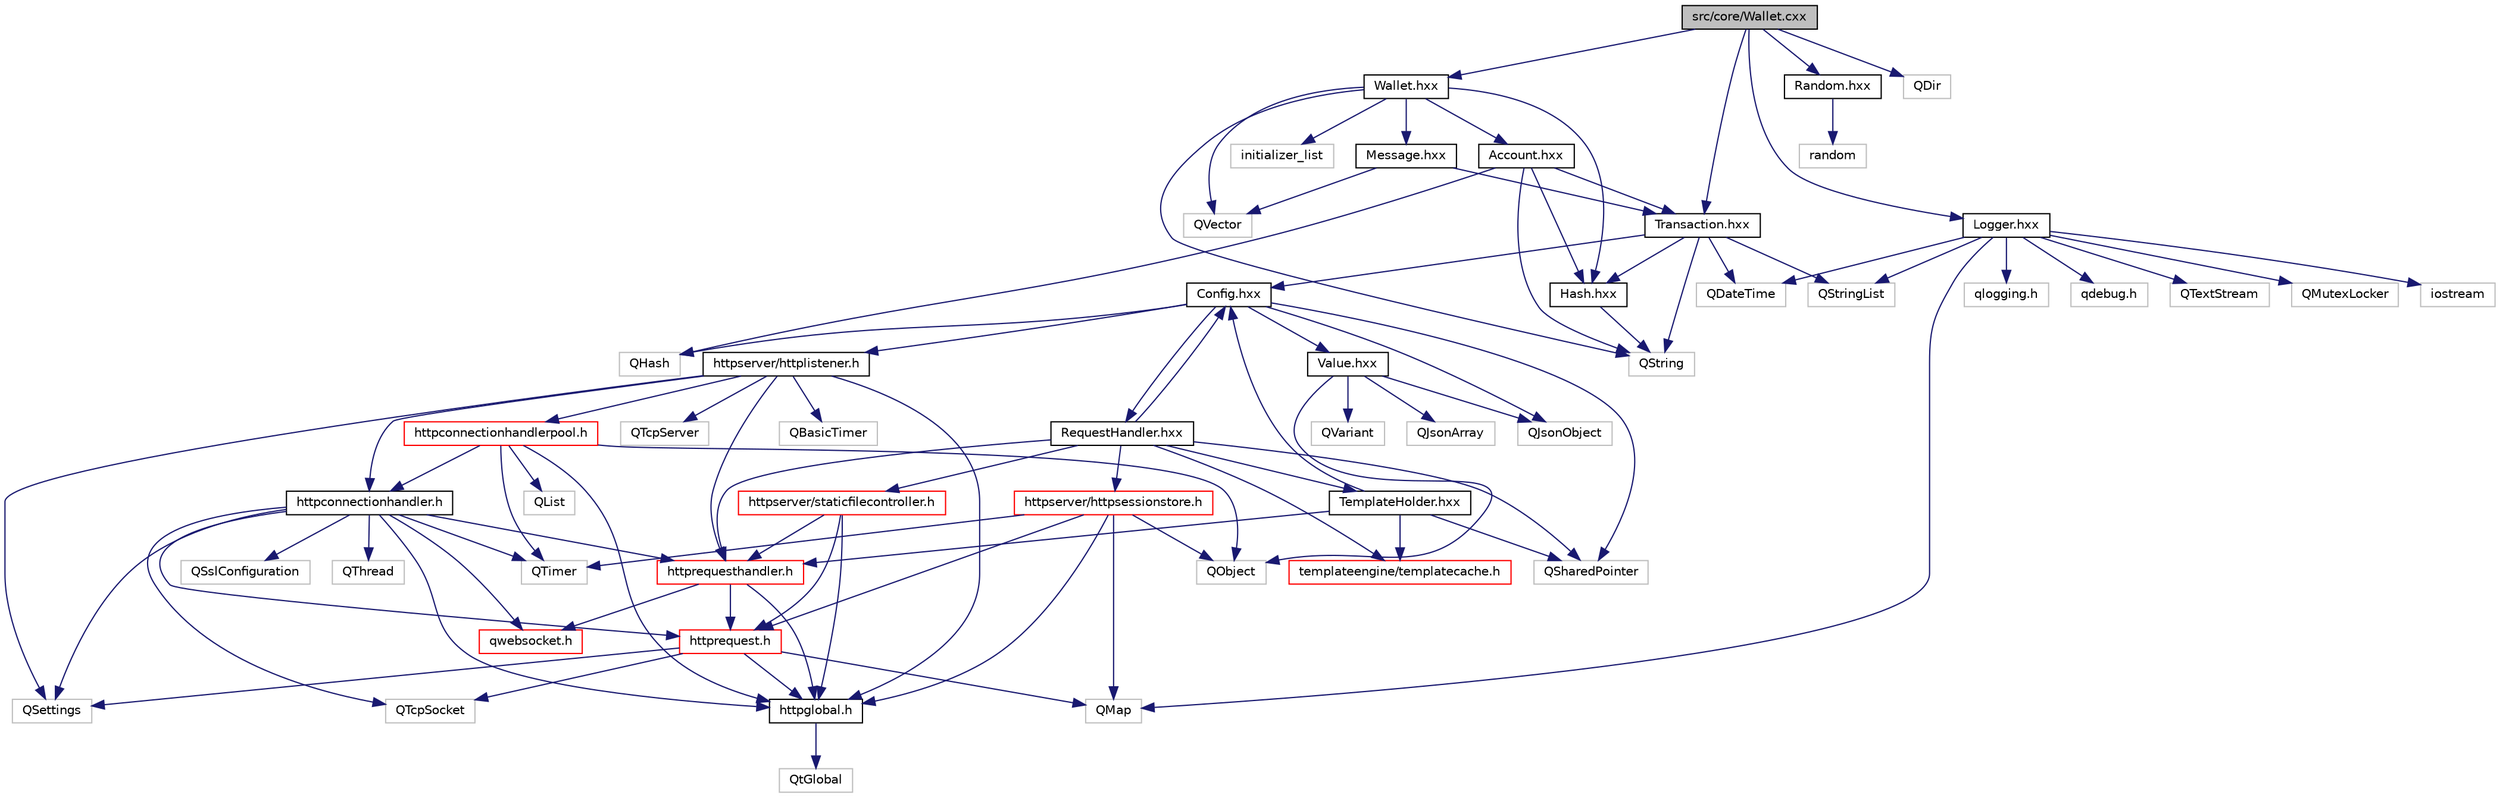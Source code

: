 digraph "src/core/Wallet.cxx"
{
  edge [fontname="Helvetica",fontsize="10",labelfontname="Helvetica",labelfontsize="10"];
  node [fontname="Helvetica",fontsize="10",shape=record];
  Node0 [label="src/core/Wallet.cxx",height=0.2,width=0.4,color="black", fillcolor="grey75", style="filled", fontcolor="black"];
  Node0 -> Node1 [color="midnightblue",fontsize="10",style="solid"];
  Node1 [label="Wallet.hxx",height=0.2,width=0.4,color="black", fillcolor="white", style="filled",URL="$_wallet_8hxx.html"];
  Node1 -> Node2 [color="midnightblue",fontsize="10",style="solid"];
  Node2 [label="Account.hxx",height=0.2,width=0.4,color="black", fillcolor="white", style="filled",URL="$_account_8hxx.html"];
  Node2 -> Node3 [color="midnightblue",fontsize="10",style="solid"];
  Node3 [label="Hash.hxx",height=0.2,width=0.4,color="black", fillcolor="white", style="filled",URL="$_hash_8hxx.html"];
  Node3 -> Node4 [color="midnightblue",fontsize="10",style="solid"];
  Node4 [label="QString",height=0.2,width=0.4,color="grey75", fillcolor="white", style="filled"];
  Node2 -> Node5 [color="midnightblue",fontsize="10",style="solid"];
  Node5 [label="Transaction.hxx",height=0.2,width=0.4,color="black", fillcolor="white", style="filled",URL="$_transaction_8hxx.html"];
  Node5 -> Node3 [color="midnightblue",fontsize="10",style="solid"];
  Node5 -> Node6 [color="midnightblue",fontsize="10",style="solid"];
  Node6 [label="Config.hxx",height=0.2,width=0.4,color="black", fillcolor="white", style="filled",URL="$_config_8hxx.html"];
  Node6 -> Node7 [color="midnightblue",fontsize="10",style="solid"];
  Node7 [label="Value.hxx",height=0.2,width=0.4,color="black", fillcolor="white", style="filled",URL="$_value_8hxx_source.html"];
  Node7 -> Node8 [color="midnightblue",fontsize="10",style="solid"];
  Node8 [label="QObject",height=0.2,width=0.4,color="grey75", fillcolor="white", style="filled"];
  Node7 -> Node9 [color="midnightblue",fontsize="10",style="solid"];
  Node9 [label="QVariant",height=0.2,width=0.4,color="grey75", fillcolor="white", style="filled"];
  Node7 -> Node10 [color="midnightblue",fontsize="10",style="solid"];
  Node10 [label="QJsonObject",height=0.2,width=0.4,color="grey75", fillcolor="white", style="filled"];
  Node7 -> Node11 [color="midnightblue",fontsize="10",style="solid"];
  Node11 [label="QJsonArray",height=0.2,width=0.4,color="grey75", fillcolor="white", style="filled"];
  Node6 -> Node12 [color="midnightblue",fontsize="10",style="solid"];
  Node12 [label="httpserver/httplistener.h",height=0.2,width=0.4,color="black", fillcolor="white", style="filled",URL="$httplistener_8h.html"];
  Node12 -> Node13 [color="midnightblue",fontsize="10",style="solid"];
  Node13 [label="QTcpServer",height=0.2,width=0.4,color="grey75", fillcolor="white", style="filled"];
  Node12 -> Node14 [color="midnightblue",fontsize="10",style="solid"];
  Node14 [label="QSettings",height=0.2,width=0.4,color="grey75", fillcolor="white", style="filled"];
  Node12 -> Node15 [color="midnightblue",fontsize="10",style="solid"];
  Node15 [label="QBasicTimer",height=0.2,width=0.4,color="grey75", fillcolor="white", style="filled"];
  Node12 -> Node16 [color="midnightblue",fontsize="10",style="solid"];
  Node16 [label="httpglobal.h",height=0.2,width=0.4,color="black", fillcolor="white", style="filled",URL="$httpglobal_8h.html"];
  Node16 -> Node17 [color="midnightblue",fontsize="10",style="solid"];
  Node17 [label="QtGlobal",height=0.2,width=0.4,color="grey75", fillcolor="white", style="filled"];
  Node12 -> Node18 [color="midnightblue",fontsize="10",style="solid"];
  Node18 [label="httpconnectionhandler.h",height=0.2,width=0.4,color="black", fillcolor="white", style="filled",URL="$httpconnectionhandler_8h.html"];
  Node18 -> Node19 [color="midnightblue",fontsize="10",style="solid"];
  Node19 [label="QSslConfiguration",height=0.2,width=0.4,color="grey75", fillcolor="white", style="filled"];
  Node18 -> Node20 [color="midnightblue",fontsize="10",style="solid"];
  Node20 [label="QTcpSocket",height=0.2,width=0.4,color="grey75", fillcolor="white", style="filled"];
  Node18 -> Node14 [color="midnightblue",fontsize="10",style="solid"];
  Node18 -> Node21 [color="midnightblue",fontsize="10",style="solid"];
  Node21 [label="QTimer",height=0.2,width=0.4,color="grey75", fillcolor="white", style="filled"];
  Node18 -> Node22 [color="midnightblue",fontsize="10",style="solid"];
  Node22 [label="QThread",height=0.2,width=0.4,color="grey75", fillcolor="white", style="filled"];
  Node18 -> Node16 [color="midnightblue",fontsize="10",style="solid"];
  Node18 -> Node23 [color="midnightblue",fontsize="10",style="solid"];
  Node23 [label="httprequest.h",height=0.2,width=0.4,color="red", fillcolor="white", style="filled",URL="$httprequest_8h.html"];
  Node23 -> Node20 [color="midnightblue",fontsize="10",style="solid"];
  Node23 -> Node26 [color="midnightblue",fontsize="10",style="solid"];
  Node26 [label="QMap",height=0.2,width=0.4,color="grey75", fillcolor="white", style="filled"];
  Node23 -> Node14 [color="midnightblue",fontsize="10",style="solid"];
  Node23 -> Node16 [color="midnightblue",fontsize="10",style="solid"];
  Node18 -> Node30 [color="midnightblue",fontsize="10",style="solid"];
  Node30 [label="httprequesthandler.h",height=0.2,width=0.4,color="red", fillcolor="white", style="filled",URL="$httprequesthandler_8h.html"];
  Node30 -> Node16 [color="midnightblue",fontsize="10",style="solid"];
  Node30 -> Node23 [color="midnightblue",fontsize="10",style="solid"];
  Node30 -> Node34 [color="midnightblue",fontsize="10",style="solid"];
  Node34 [label="qwebsocket.h",height=0.2,width=0.4,color="red", fillcolor="white", style="filled",URL="$qwebsocket_8h_source.html"];
  Node18 -> Node34 [color="midnightblue",fontsize="10",style="solid"];
  Node12 -> Node51 [color="midnightblue",fontsize="10",style="solid"];
  Node51 [label="httpconnectionhandlerpool.h",height=0.2,width=0.4,color="red", fillcolor="white", style="filled",URL="$httpconnectionhandlerpool_8h_source.html"];
  Node51 -> Node33 [color="midnightblue",fontsize="10",style="solid"];
  Node33 [label="QList",height=0.2,width=0.4,color="grey75", fillcolor="white", style="filled"];
  Node51 -> Node21 [color="midnightblue",fontsize="10",style="solid"];
  Node51 -> Node8 [color="midnightblue",fontsize="10",style="solid"];
  Node51 -> Node16 [color="midnightblue",fontsize="10",style="solid"];
  Node51 -> Node18 [color="midnightblue",fontsize="10",style="solid"];
  Node12 -> Node30 [color="midnightblue",fontsize="10",style="solid"];
  Node6 -> Node53 [color="midnightblue",fontsize="10",style="solid"];
  Node53 [label="RequestHandler.hxx",height=0.2,width=0.4,color="black", fillcolor="white", style="filled",URL="$_request_handler_8hxx_source.html"];
  Node53 -> Node6 [color="midnightblue",fontsize="10",style="solid"];
  Node53 -> Node54 [color="midnightblue",fontsize="10",style="solid"];
  Node54 [label="TemplateHolder.hxx",height=0.2,width=0.4,color="black", fillcolor="white", style="filled",URL="$_template_holder_8hxx.html"];
  Node54 -> Node6 [color="midnightblue",fontsize="10",style="solid"];
  Node54 -> Node30 [color="midnightblue",fontsize="10",style="solid"];
  Node54 -> Node55 [color="midnightblue",fontsize="10",style="solid"];
  Node55 [label="templateengine/templatecache.h",height=0.2,width=0.4,color="red", fillcolor="white", style="filled",URL="$templatecache_8h_source.html"];
  Node54 -> Node64 [color="midnightblue",fontsize="10",style="solid"];
  Node64 [label="QSharedPointer",height=0.2,width=0.4,color="grey75", fillcolor="white", style="filled"];
  Node53 -> Node30 [color="midnightblue",fontsize="10",style="solid"];
  Node53 -> Node65 [color="midnightblue",fontsize="10",style="solid"];
  Node65 [label="httpserver/httpsessionstore.h",height=0.2,width=0.4,color="red", fillcolor="white", style="filled",URL="$httpsessionstore_8h.html"];
  Node65 -> Node8 [color="midnightblue",fontsize="10",style="solid"];
  Node65 -> Node26 [color="midnightblue",fontsize="10",style="solid"];
  Node65 -> Node21 [color="midnightblue",fontsize="10",style="solid"];
  Node65 -> Node16 [color="midnightblue",fontsize="10",style="solid"];
  Node65 -> Node23 [color="midnightblue",fontsize="10",style="solid"];
  Node53 -> Node68 [color="midnightblue",fontsize="10",style="solid"];
  Node68 [label="httpserver/staticfilecontroller.h",height=0.2,width=0.4,color="red", fillcolor="white", style="filled",URL="$staticfilecontroller_8h.html"];
  Node68 -> Node16 [color="midnightblue",fontsize="10",style="solid"];
  Node68 -> Node23 [color="midnightblue",fontsize="10",style="solid"];
  Node68 -> Node30 [color="midnightblue",fontsize="10",style="solid"];
  Node53 -> Node55 [color="midnightblue",fontsize="10",style="solid"];
  Node53 -> Node64 [color="midnightblue",fontsize="10",style="solid"];
  Node6 -> Node69 [color="midnightblue",fontsize="10",style="solid"];
  Node69 [label="QHash",height=0.2,width=0.4,color="grey75", fillcolor="white", style="filled"];
  Node6 -> Node64 [color="midnightblue",fontsize="10",style="solid"];
  Node6 -> Node10 [color="midnightblue",fontsize="10",style="solid"];
  Node5 -> Node4 [color="midnightblue",fontsize="10",style="solid"];
  Node5 -> Node70 [color="midnightblue",fontsize="10",style="solid"];
  Node70 [label="QStringList",height=0.2,width=0.4,color="grey75", fillcolor="white", style="filled"];
  Node5 -> Node71 [color="midnightblue",fontsize="10",style="solid"];
  Node71 [label="QDateTime",height=0.2,width=0.4,color="grey75", fillcolor="white", style="filled"];
  Node2 -> Node4 [color="midnightblue",fontsize="10",style="solid"];
  Node2 -> Node69 [color="midnightblue",fontsize="10",style="solid"];
  Node1 -> Node72 [color="midnightblue",fontsize="10",style="solid"];
  Node72 [label="Message.hxx",height=0.2,width=0.4,color="black", fillcolor="white", style="filled",URL="$_message_8hxx.html"];
  Node72 -> Node5 [color="midnightblue",fontsize="10",style="solid"];
  Node72 -> Node73 [color="midnightblue",fontsize="10",style="solid"];
  Node73 [label="QVector",height=0.2,width=0.4,color="grey75", fillcolor="white", style="filled"];
  Node1 -> Node3 [color="midnightblue",fontsize="10",style="solid"];
  Node1 -> Node74 [color="midnightblue",fontsize="10",style="solid"];
  Node74 [label="initializer_list",height=0.2,width=0.4,color="grey75", fillcolor="white", style="filled"];
  Node1 -> Node4 [color="midnightblue",fontsize="10",style="solid"];
  Node1 -> Node73 [color="midnightblue",fontsize="10",style="solid"];
  Node0 -> Node5 [color="midnightblue",fontsize="10",style="solid"];
  Node0 -> Node75 [color="midnightblue",fontsize="10",style="solid"];
  Node75 [label="Logger.hxx",height=0.2,width=0.4,color="black", fillcolor="white", style="filled",URL="$_logger_8hxx.html"];
  Node75 -> Node76 [color="midnightblue",fontsize="10",style="solid"];
  Node76 [label="iostream",height=0.2,width=0.4,color="grey75", fillcolor="white", style="filled"];
  Node75 -> Node77 [color="midnightblue",fontsize="10",style="solid"];
  Node77 [label="qlogging.h",height=0.2,width=0.4,color="grey75", fillcolor="white", style="filled"];
  Node75 -> Node78 [color="midnightblue",fontsize="10",style="solid"];
  Node78 [label="qdebug.h",height=0.2,width=0.4,color="grey75", fillcolor="white", style="filled"];
  Node75 -> Node26 [color="midnightblue",fontsize="10",style="solid"];
  Node75 -> Node70 [color="midnightblue",fontsize="10",style="solid"];
  Node75 -> Node79 [color="midnightblue",fontsize="10",style="solid"];
  Node79 [label="QTextStream",height=0.2,width=0.4,color="grey75", fillcolor="white", style="filled"];
  Node75 -> Node80 [color="midnightblue",fontsize="10",style="solid"];
  Node80 [label="QMutexLocker",height=0.2,width=0.4,color="grey75", fillcolor="white", style="filled"];
  Node75 -> Node71 [color="midnightblue",fontsize="10",style="solid"];
  Node0 -> Node81 [color="midnightblue",fontsize="10",style="solid"];
  Node81 [label="Random.hxx",height=0.2,width=0.4,color="black", fillcolor="white", style="filled",URL="$_random_8hxx.html"];
  Node81 -> Node82 [color="midnightblue",fontsize="10",style="solid"];
  Node82 [label="random",height=0.2,width=0.4,color="grey75", fillcolor="white", style="filled"];
  Node0 -> Node83 [color="midnightblue",fontsize="10",style="solid"];
  Node83 [label="QDir",height=0.2,width=0.4,color="grey75", fillcolor="white", style="filled"];
}
